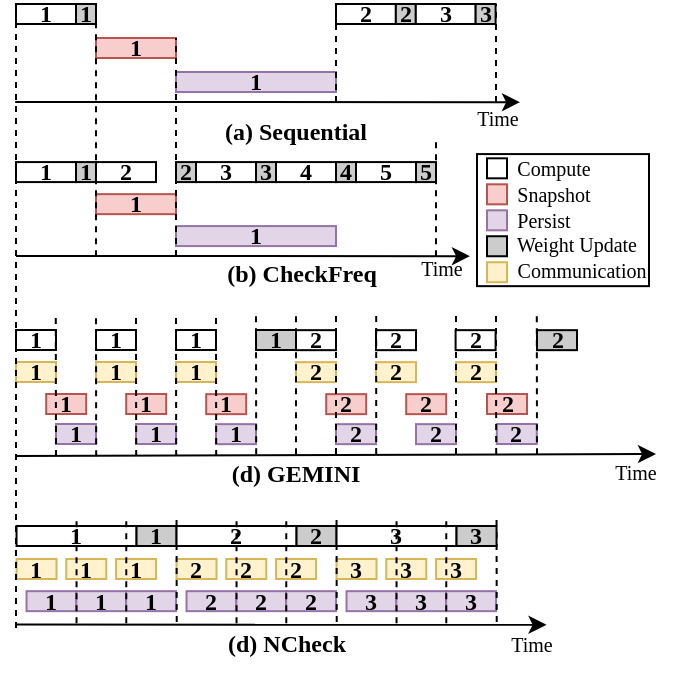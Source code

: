 <mxfile version="24.7.17">
  <diagram name="第 1 页" id="lblaSPw6iODvDSc-jWO1">
    <mxGraphModel dx="574" dy="317" grid="1" gridSize="10" guides="1" tooltips="1" connect="1" arrows="1" fold="1" page="1" pageScale="1" pageWidth="827" pageHeight="1169" math="0" shadow="0">
      <root>
        <mxCell id="0" />
        <mxCell id="1" parent="0" />
        <mxCell id="N47SgGlcZyZ_UvSWA4Ys-12" value="&lt;span style=&quot;font-weight: 700;&quot;&gt;1&lt;/span&gt;" style="whiteSpace=wrap;html=1;fillColor=#f8cecc;fontFamily=Times New Roman;strokeColor=#b85450;" parent="1" vertex="1">
          <mxGeometry x="365.1" y="605" width="20" height="10" as="geometry" />
        </mxCell>
        <mxCell id="N47SgGlcZyZ_UvSWA4Ys-13" value="1" style="whiteSpace=wrap;fillColor=#e1d5e7;fontSize=12;fontFamily=Times New Roman;fontStyle=1;labelPosition=center;verticalLabelPosition=middle;align=center;verticalAlign=middle;spacing=0;strokeColor=#9673a6;" parent="1" vertex="1">
          <mxGeometry x="370" y="620" width="20" height="10" as="geometry" />
        </mxCell>
        <mxCell id="fJmmpFzyFAi8Mp6fvbiu-1" value="" style="rounded=0;whiteSpace=wrap;html=1;" parent="1" vertex="1">
          <mxGeometry x="540.5" y="485.04" width="86" height="66.04" as="geometry" />
        </mxCell>
        <mxCell id="fJmmpFzyFAi8Mp6fvbiu-2" value="1" style="whiteSpace=wrap;fontFamily=Times New Roman;fontSize=12;fontStyle=1;labelPosition=center;verticalLabelPosition=middle;align=center;verticalAlign=middle;spacing=0;" parent="1" vertex="1">
          <mxGeometry x="310" y="410" width="30" height="10" as="geometry" />
        </mxCell>
        <mxCell id="fJmmpFzyFAi8Mp6fvbiu-3" value="1" style="whiteSpace=wrap;fillColor=#e1d5e7;fontFamily=Times New Roman;fontSize=12;fontStyle=1;labelPosition=center;verticalLabelPosition=middle;align=center;verticalAlign=middle;spacing=0;strokeColor=#9673a6;" parent="1" vertex="1">
          <mxGeometry x="390" y="444" width="80" height="10" as="geometry" />
        </mxCell>
        <mxCell id="fJmmpFzyFAi8Mp6fvbiu-4" value="1" style="whiteSpace=wrap;fillColor=#f8cecc;fontFamily=Times New Roman;fontSize=12;fontStyle=1;labelPosition=center;verticalLabelPosition=middle;align=center;verticalAlign=middle;spacing=0;strokeColor=#b85450;" parent="1" vertex="1">
          <mxGeometry x="350" y="427" width="40" height="10" as="geometry" />
        </mxCell>
        <mxCell id="fJmmpFzyFAi8Mp6fvbiu-5" value="" style="whiteSpace=wrap;html=1;aspect=fixed;fillColor=#FFFFFF;fontFamily=Times New Roman;" parent="1" vertex="1">
          <mxGeometry x="545.5" y="487.16" width="10" height="10" as="geometry" />
        </mxCell>
        <mxCell id="fJmmpFzyFAi8Mp6fvbiu-6" value="" style="whiteSpace=wrap;html=1;aspect=fixed;fillColor=#f8cecc;fontFamily=Times New Roman;strokeColor=#b85450;" parent="1" vertex="1">
          <mxGeometry x="545.5" y="500.16" width="10" height="10" as="geometry" />
        </mxCell>
        <mxCell id="fJmmpFzyFAi8Mp6fvbiu-7" value="" style="whiteSpace=wrap;html=1;aspect=fixed;fillColor=#fff2cc;fontFamily=Times New Roman;strokeColor=#d6b656;" parent="1" vertex="1">
          <mxGeometry x="545.5" y="539.12" width="10" height="10" as="geometry" />
        </mxCell>
        <mxCell id="fJmmpFzyFAi8Mp6fvbiu-8" value="" style="whiteSpace=wrap;html=1;aspect=fixed;fillColor=#e1d5e7;fontFamily=Times New Roman;strokeColor=#9673a6;" parent="1" vertex="1">
          <mxGeometry x="545.5" y="513.16" width="10" height="10" as="geometry" />
        </mxCell>
        <mxCell id="fJmmpFzyFAi8Mp6fvbiu-9" value="&lt;p style=&quot;line-height: 100%;&quot;&gt;&lt;font style=&quot;font-size: 10px;&quot;&gt;Compute&lt;/font&gt;&lt;/p&gt;" style="text;html=1;align=center;verticalAlign=middle;whiteSpace=wrap;rounded=0;fontFamily=Times New Roman;" parent="1" vertex="1">
          <mxGeometry x="553.5" y="487.16" width="50" height="10" as="geometry" />
        </mxCell>
        <mxCell id="fJmmpFzyFAi8Mp6fvbiu-10" value="&lt;p style=&quot;line-height: 100%;&quot;&gt;&lt;font style=&quot;font-size: 10px;&quot;&gt;Communication&lt;/font&gt;&lt;/p&gt;" style="text;html=1;align=center;verticalAlign=middle;whiteSpace=wrap;rounded=0;fontFamily=Times New Roman;" parent="1" vertex="1">
          <mxGeometry x="567.5" y="538.12" width="50" height="10" as="geometry" />
        </mxCell>
        <mxCell id="fJmmpFzyFAi8Mp6fvbiu-11" value="&lt;p style=&quot;line-height: 100%;&quot;&gt;&lt;span style=&quot;font-size: 10px;&quot;&gt;Snapshot&lt;/span&gt;&lt;/p&gt;" style="text;html=1;align=center;verticalAlign=middle;whiteSpace=wrap;rounded=0;fontFamily=Times New Roman;" parent="1" vertex="1">
          <mxGeometry x="553.5" y="500.16" width="50" height="10" as="geometry" />
        </mxCell>
        <mxCell id="fJmmpFzyFAi8Mp6fvbiu-12" value="&lt;p style=&quot;line-height: 100%;&quot;&gt;&lt;font style=&quot;font-size: 10px;&quot;&gt;Persist&lt;/font&gt;&lt;/p&gt;" style="text;html=1;align=center;verticalAlign=middle;whiteSpace=wrap;rounded=0;fontFamily=Times New Roman;" parent="1" vertex="1">
          <mxGeometry x="548.5" y="513.16" width="50" height="10" as="geometry" />
        </mxCell>
        <mxCell id="fJmmpFzyFAi8Mp6fvbiu-13" value="1" style="whiteSpace=wrap;fontFamily=Times New Roman;fontSize=12;fontStyle=1;labelPosition=center;verticalLabelPosition=middle;align=center;verticalAlign=middle;spacing=0;fillColor=#CCCCCC;" parent="1" vertex="1">
          <mxGeometry x="340" y="410" width="10" height="10" as="geometry" />
        </mxCell>
        <mxCell id="fJmmpFzyFAi8Mp6fvbiu-18" value="&lt;b&gt;(a) Sequential&lt;/b&gt;" style="text;html=1;align=center;verticalAlign=middle;whiteSpace=wrap;rounded=0;fontFamily=Times New Roman;fontSize=12;fontStyle=0;labelPosition=center;verticalLabelPosition=middle;spacing=0;" parent="1" vertex="1">
          <mxGeometry x="396.83" y="459.04" width="106.3" height="30" as="geometry" />
        </mxCell>
        <mxCell id="fJmmpFzyFAi8Mp6fvbiu-19" value="&lt;b&gt;(b) CheckFreq&lt;/b&gt;" style="text;html=1;align=center;verticalAlign=middle;whiteSpace=wrap;rounded=0;fontFamily=Times New Roman;fontSize=12;fontStyle=0;labelPosition=center;verticalLabelPosition=middle;spacing=0;" parent="1" vertex="1">
          <mxGeometry x="415.85" y="530.12" width="74.25" height="30" as="geometry" />
        </mxCell>
        <mxCell id="fJmmpFzyFAi8Mp6fvbiu-20" value="1" style="whiteSpace=wrap;fontSize=12;fontFamily=Times New Roman;fontStyle=1;labelPosition=center;verticalLabelPosition=middle;align=center;verticalAlign=middle;spacing=0;" parent="1" vertex="1">
          <mxGeometry x="310" y="489.04" width="30" height="10" as="geometry" />
        </mxCell>
        <mxCell id="fJmmpFzyFAi8Mp6fvbiu-21" value="1" style="whiteSpace=wrap;fillColor=#e1d5e7;fontSize=12;fontFamily=Times New Roman;fontStyle=1;labelPosition=center;verticalLabelPosition=middle;align=center;verticalAlign=middle;spacing=0;strokeColor=#9673a6;" parent="1" vertex="1">
          <mxGeometry x="390" y="521.04" width="80" height="10" as="geometry" />
        </mxCell>
        <mxCell id="fJmmpFzyFAi8Mp6fvbiu-22" value="1" style="whiteSpace=wrap;fillColor=#f8cecc;fontSize=12;fontFamily=Times New Roman;fontStyle=1;labelPosition=center;verticalLabelPosition=middle;align=center;verticalAlign=middle;spacing=0;strokeColor=#b85450;" parent="1" vertex="1">
          <mxGeometry x="350" y="505.08" width="40" height="10" as="geometry" />
        </mxCell>
        <mxCell id="fJmmpFzyFAi8Mp6fvbiu-24" value="1" style="whiteSpace=wrap;fontSize=12;fontFamily=Times New Roman;fontStyle=1;labelPosition=center;verticalLabelPosition=middle;align=center;verticalAlign=middle;spacing=0;fillColor=#CCCCCC;" parent="1" vertex="1">
          <mxGeometry x="340" y="489.04" width="10" height="10" as="geometry" />
        </mxCell>
        <mxCell id="fJmmpFzyFAi8Mp6fvbiu-25" value="2" style="whiteSpace=wrap;fontSize=12;fontFamily=Times New Roman;fontStyle=1;labelPosition=center;verticalLabelPosition=middle;align=center;verticalAlign=middle;spacing=0;" parent="1" vertex="1">
          <mxGeometry x="350" y="489.04" width="30" height="10" as="geometry" />
        </mxCell>
        <mxCell id="fJmmpFzyFAi8Mp6fvbiu-37" value="" style="whiteSpace=wrap;html=1;aspect=fixed;fontFamily=Times New Roman;fillStyle=auto;fillColor=#CCCCCC;" parent="1" vertex="1">
          <mxGeometry x="545.5" y="526.12" width="10" height="10" as="geometry" />
        </mxCell>
        <mxCell id="fJmmpFzyFAi8Mp6fvbiu-38" value="&lt;p style=&quot;line-height: 100%;&quot;&gt;&lt;font style=&quot;font-size: 10px;&quot;&gt;Weight Update&lt;/font&gt;&lt;/p&gt;" style="text;html=1;align=center;verticalAlign=middle;whiteSpace=wrap;rounded=0;fontFamily=Times New Roman;" parent="1" vertex="1">
          <mxGeometry x="554.5" y="525.04" width="71" height="10" as="geometry" />
        </mxCell>
        <mxCell id="fJmmpFzyFAi8Mp6fvbiu-40" value="&lt;b&gt;(d) GEMINI&lt;/b&gt;" style="text;html=1;align=center;verticalAlign=middle;whiteSpace=wrap;rounded=0;fontFamily=Times New Roman;" parent="1" vertex="1">
          <mxGeometry x="411.98" y="630" width="76" height="30" as="geometry" />
        </mxCell>
        <mxCell id="fJmmpFzyFAi8Mp6fvbiu-69" value="" style="endArrow=classic;html=1;rounded=0;" parent="1" edge="1">
          <mxGeometry width="50" height="50" relative="1" as="geometry">
            <mxPoint x="310" y="636" as="sourcePoint" />
            <mxPoint x="630" y="635" as="targetPoint" />
          </mxGeometry>
        </mxCell>
        <mxCell id="fJmmpFzyFAi8Mp6fvbiu-70" value="&lt;p style=&quot;line-height: 100%;&quot;&gt;&lt;font style=&quot;font-size: 10px;&quot;&gt;Time&lt;/font&gt;&lt;/p&gt;" style="text;html=1;align=center;verticalAlign=middle;whiteSpace=wrap;rounded=0;fontFamily=Times New Roman;" parent="1" vertex="1">
          <mxGeometry x="595" y="639" width="50" height="10" as="geometry" />
        </mxCell>
        <mxCell id="fJmmpFzyFAi8Mp6fvbiu-71" value="1" style="whiteSpace=wrap;fontSize=12;fontFamily=Times New Roman;fontStyle=1;labelPosition=center;verticalLabelPosition=middle;align=center;verticalAlign=middle;spacing=0;" parent="1" vertex="1">
          <mxGeometry x="310" y="573" width="20" height="10" as="geometry" />
        </mxCell>
        <mxCell id="fJmmpFzyFAi8Mp6fvbiu-72" value="1" style="whiteSpace=wrap;fontSize=12;fontFamily=Times New Roman;fontStyle=1;labelPosition=center;verticalLabelPosition=middle;align=center;verticalAlign=middle;spacing=0;fillColor=#CCCCCC;" parent="1" vertex="1">
          <mxGeometry x="430" y="573" width="20" height="10" as="geometry" />
        </mxCell>
        <mxCell id="fJmmpFzyFAi8Mp6fvbiu-73" value="1" style="whiteSpace=wrap;fillColor=#fff2cc;fontSize=12;fontFamily=Times New Roman;fontStyle=1;spacing=0;strokeColor=#d6b656;" parent="1" vertex="1">
          <mxGeometry x="310" y="589" width="20" height="10" as="geometry" />
        </mxCell>
        <mxCell id="fJmmpFzyFAi8Mp6fvbiu-100" value="" style="endArrow=classic;html=1;rounded=0;" parent="1" edge="1">
          <mxGeometry width="50" height="50" relative="1" as="geometry">
            <mxPoint x="310" y="536.04" as="sourcePoint" />
            <mxPoint x="537" y="536.08" as="targetPoint" />
          </mxGeometry>
        </mxCell>
        <mxCell id="fJmmpFzyFAi8Mp6fvbiu-101" value="&lt;p style=&quot;line-height: 100%;&quot;&gt;&lt;font style=&quot;font-size: 10px;&quot;&gt;Time&lt;/font&gt;&lt;/p&gt;" style="text;html=1;align=center;verticalAlign=middle;whiteSpace=wrap;rounded=0;fontFamily=Times New Roman;" parent="1" vertex="1">
          <mxGeometry x="498.4" y="537.04" width="50" height="10" as="geometry" />
        </mxCell>
        <mxCell id="fJmmpFzyFAi8Mp6fvbiu-102" value="" style="endArrow=classic;html=1;rounded=0;" parent="1" edge="1">
          <mxGeometry width="50" height="50" relative="1" as="geometry">
            <mxPoint x="309.6" y="459.04" as="sourcePoint" />
            <mxPoint x="562" y="459.08" as="targetPoint" />
          </mxGeometry>
        </mxCell>
        <mxCell id="fJmmpFzyFAi8Mp6fvbiu-103" value="&lt;p style=&quot;line-height: 100%;&quot;&gt;&lt;font style=&quot;font-size: 10px;&quot;&gt;Time&lt;/font&gt;&lt;/p&gt;" style="text;html=1;align=center;verticalAlign=middle;whiteSpace=wrap;rounded=0;fontFamily=Times New Roman;" parent="1" vertex="1">
          <mxGeometry x="525.5" y="462.04" width="50" height="10" as="geometry" />
        </mxCell>
        <mxCell id="fJmmpFzyFAi8Mp6fvbiu-108" value="" style="endArrow=none;html=1;rounded=0;dashed=1;" parent="1" edge="1">
          <mxGeometry width="50" height="50" relative="1" as="geometry">
            <mxPoint x="390" y="536" as="sourcePoint" />
            <mxPoint x="390" y="427" as="targetPoint" />
          </mxGeometry>
        </mxCell>
        <mxCell id="fJmmpFzyFAi8Mp6fvbiu-109" value="" style="endArrow=none;html=1;rounded=0;dashed=1;" parent="1" edge="1">
          <mxGeometry width="50" height="50" relative="1" as="geometry">
            <mxPoint x="520" y="536.08" as="sourcePoint" />
            <mxPoint x="520" y="479" as="targetPoint" />
          </mxGeometry>
        </mxCell>
        <mxCell id="N47SgGlcZyZ_UvSWA4Ys-2" value="1" style="whiteSpace=wrap;fillColor=#fff2cc;fontSize=12;fontFamily=Times New Roman;fontStyle=1;spacing=0;strokeColor=#d6b656;" parent="1" vertex="1">
          <mxGeometry x="350" y="589" width="20" height="10" as="geometry" />
        </mxCell>
        <mxCell id="N47SgGlcZyZ_UvSWA4Ys-3" value="1" style="whiteSpace=wrap;fillColor=#fff2cc;fontSize=12;fontFamily=Times New Roman;fontStyle=1;spacing=0;strokeColor=#d6b656;" parent="1" vertex="1">
          <mxGeometry x="390" y="589" width="20" height="10" as="geometry" />
        </mxCell>
        <mxCell id="fJmmpFzyFAi8Mp6fvbiu-26" value="2" style="whiteSpace=wrap;fontSize=12;fontFamily=Times New Roman;fontStyle=1;labelPosition=center;verticalLabelPosition=middle;align=center;verticalAlign=middle;spacing=0;fillColor=#CCCCCC;" parent="1" vertex="1">
          <mxGeometry x="390" y="489.04" width="10" height="10" as="geometry" />
        </mxCell>
        <mxCell id="fJmmpFzyFAi8Mp6fvbiu-27" value="3" style="whiteSpace=wrap;fontSize=12;fontFamily=Times New Roman;fontStyle=1;labelPosition=center;verticalLabelPosition=middle;align=center;verticalAlign=middle;spacing=0;" parent="1" vertex="1">
          <mxGeometry x="400" y="489.04" width="30" height="10" as="geometry" />
        </mxCell>
        <mxCell id="fJmmpFzyFAi8Mp6fvbiu-28" value="3" style="whiteSpace=wrap;fontSize=12;fontFamily=Times New Roman;fontStyle=1;labelPosition=center;verticalLabelPosition=middle;align=center;verticalAlign=middle;spacing=0;fillColor=#CCCCCC;" parent="1" vertex="1">
          <mxGeometry x="430" y="489.04" width="10" height="10" as="geometry" />
        </mxCell>
        <mxCell id="fJmmpFzyFAi8Mp6fvbiu-31" value="4" style="whiteSpace=wrap;fontSize=12;fontFamily=Times New Roman;fontStyle=1;labelPosition=center;verticalLabelPosition=middle;align=center;verticalAlign=middle;spacing=0;" parent="1" vertex="1">
          <mxGeometry x="440" y="489.04" width="30" height="10" as="geometry" />
        </mxCell>
        <mxCell id="fJmmpFzyFAi8Mp6fvbiu-34" value="5" style="whiteSpace=wrap;fontFamily=Times New Roman;fontSize=12;fontStyle=1;labelPosition=center;verticalLabelPosition=middle;align=center;verticalAlign=middle;spacing=0;" parent="1" vertex="1">
          <mxGeometry x="480" y="489.04" width="30" height="10" as="geometry" />
        </mxCell>
        <mxCell id="fJmmpFzyFAi8Mp6fvbiu-35" value="5" style="whiteSpace=wrap;fontFamily=Times New Roman;fontSize=12;fontStyle=1;labelPosition=center;verticalLabelPosition=middle;align=center;verticalAlign=middle;spacing=0;fillColor=#CCCCCC;" parent="1" vertex="1">
          <mxGeometry x="510" y="489.04" width="10" height="10" as="geometry" />
        </mxCell>
        <mxCell id="fJmmpFzyFAi8Mp6fvbiu-36" value="4" style="whiteSpace=wrap;fontSize=12;fontFamily=Times New Roman;fontStyle=1;labelPosition=center;verticalLabelPosition=middle;align=center;verticalAlign=middle;spacing=0;fillColor=#CCCCCC;" parent="1" vertex="1">
          <mxGeometry x="470" y="489.04" width="10" height="10" as="geometry" />
        </mxCell>
        <mxCell id="fJmmpFzyFAi8Mp6fvbiu-29" value="2" style="whiteSpace=wrap;fontFamily=Times New Roman;fontSize=12;fontStyle=1;labelPosition=center;verticalLabelPosition=middle;align=center;verticalAlign=middle;spacing=0;" parent="1" vertex="1">
          <mxGeometry x="470" y="410" width="29.925" height="10" as="geometry" />
        </mxCell>
        <mxCell id="fJmmpFzyFAi8Mp6fvbiu-30" value="2" style="whiteSpace=wrap;fontFamily=Times New Roman;fontSize=12;fontStyle=1;labelPosition=center;verticalLabelPosition=middle;align=center;verticalAlign=middle;spacing=0;fillColor=#CCCCCC;" parent="1" vertex="1">
          <mxGeometry x="499.925" y="410" width="9.975" height="10" as="geometry" />
        </mxCell>
        <mxCell id="fJmmpFzyFAi8Mp6fvbiu-32" value="3" style="whiteSpace=wrap;fontFamily=Times New Roman;fontSize=12;fontStyle=1;labelPosition=center;verticalLabelPosition=middle;align=center;verticalAlign=middle;spacing=0;movable=1;resizable=1;rotatable=1;deletable=1;editable=1;locked=0;connectable=1;" parent="1" vertex="1">
          <mxGeometry x="509.9" y="410" width="29.925" height="10" as="geometry" />
        </mxCell>
        <mxCell id="fJmmpFzyFAi8Mp6fvbiu-33" value="3" style="whiteSpace=wrap;fontFamily=Times New Roman;fontSize=12;fontStyle=1;labelPosition=center;verticalLabelPosition=middle;align=center;verticalAlign=middle;spacing=0;fillColor=#CCCCCC;" parent="1" vertex="1">
          <mxGeometry x="539.825" y="410" width="9.975" height="10" as="geometry" />
        </mxCell>
        <mxCell id="fJmmpFzyFAi8Mp6fvbiu-106" value="" style="endArrow=none;html=1;rounded=0;dashed=1;" parent="1" edge="1">
          <mxGeometry width="50" height="50" relative="1" as="geometry">
            <mxPoint x="550" y="459" as="sourcePoint" />
            <mxPoint x="550" y="410" as="targetPoint" />
          </mxGeometry>
        </mxCell>
        <mxCell id="N47SgGlcZyZ_UvSWA4Ys-1" value="" style="endArrow=none;html=1;rounded=0;dashed=1;" parent="1" edge="1">
          <mxGeometry width="50" height="50" relative="1" as="geometry">
            <mxPoint x="470.0" y="459" as="sourcePoint" />
            <mxPoint x="470.0" y="410" as="targetPoint" />
          </mxGeometry>
        </mxCell>
        <mxCell id="N47SgGlcZyZ_UvSWA4Ys-6" value="&lt;span style=&quot;font-weight: 700;&quot;&gt;1&lt;/span&gt;" style="whiteSpace=wrap;html=1;fillColor=#f8cecc;fontFamily=Times New Roman;strokeColor=#b85450;" parent="1" vertex="1">
          <mxGeometry x="325.1" y="605" width="20" height="10" as="geometry" />
        </mxCell>
        <mxCell id="N47SgGlcZyZ_UvSWA4Ys-7" value="1" style="whiteSpace=wrap;fillColor=#e1d5e7;fontSize=12;fontFamily=Times New Roman;fontStyle=1;labelPosition=center;verticalLabelPosition=middle;align=center;verticalAlign=middle;spacing=0;strokeColor=#9673a6;" parent="1" vertex="1">
          <mxGeometry x="330" y="620" width="20" height="10" as="geometry" />
        </mxCell>
        <mxCell id="c6i5zfgX7v_MsmKuw-x--34" value="1" style="whiteSpace=wrap;fontSize=12;fontFamily=Times New Roman;fontStyle=1;labelPosition=center;verticalLabelPosition=middle;align=center;verticalAlign=middle;spacing=0;" parent="1" vertex="1">
          <mxGeometry x="350" y="573" width="20" height="10" as="geometry" />
        </mxCell>
        <mxCell id="c6i5zfgX7v_MsmKuw-x--35" value="1" style="whiteSpace=wrap;fontSize=12;fontFamily=Times New Roman;fontStyle=1;labelPosition=center;verticalLabelPosition=middle;align=center;verticalAlign=middle;spacing=0;" parent="1" vertex="1">
          <mxGeometry x="390" y="573" width="20" height="10" as="geometry" />
        </mxCell>
        <mxCell id="N47SgGlcZyZ_UvSWA4Ys-16" value="&lt;span style=&quot;font-weight: 700;&quot;&gt;2&lt;/span&gt;" style="whiteSpace=wrap;html=1;fillColor=#f8cecc;fontFamily=Times New Roman;strokeColor=#b85450;" parent="1" vertex="1">
          <mxGeometry x="505.1" y="605.08" width="20" height="10" as="geometry" />
        </mxCell>
        <mxCell id="N47SgGlcZyZ_UvSWA4Ys-17" value="2" style="whiteSpace=wrap;fillColor=#e1d5e7;fontSize=12;fontFamily=Times New Roman;fontStyle=1;labelPosition=center;verticalLabelPosition=middle;align=center;verticalAlign=middle;spacing=0;strokeColor=#9673a6;" parent="1" vertex="1">
          <mxGeometry x="510" y="620.08" width="20" height="10" as="geometry" />
        </mxCell>
        <mxCell id="N47SgGlcZyZ_UvSWA4Ys-18" value="2" style="whiteSpace=wrap;fontSize=12;fontFamily=Times New Roman;fontStyle=1;labelPosition=center;verticalLabelPosition=middle;align=center;verticalAlign=middle;spacing=0;" parent="1" vertex="1">
          <mxGeometry x="450" y="573.08" width="20" height="10" as="geometry" />
        </mxCell>
        <mxCell id="N47SgGlcZyZ_UvSWA4Ys-19" value="2" style="whiteSpace=wrap;fontSize=12;fontFamily=Times New Roman;fontStyle=1;labelPosition=center;verticalLabelPosition=middle;align=center;verticalAlign=middle;spacing=0;fillColor=#CCCCCC;" parent="1" vertex="1">
          <mxGeometry x="570.5" y="573.08" width="20" height="10" as="geometry" />
        </mxCell>
        <mxCell id="N47SgGlcZyZ_UvSWA4Ys-20" value="2" style="whiteSpace=wrap;fillColor=#fff2cc;fontSize=12;fontFamily=Times New Roman;fontStyle=1;spacing=0;strokeColor=#d6b656;" parent="1" vertex="1">
          <mxGeometry x="450" y="589.08" width="20" height="10" as="geometry" />
        </mxCell>
        <mxCell id="N47SgGlcZyZ_UvSWA4Ys-21" value="2" style="whiteSpace=wrap;fillColor=#fff2cc;fontSize=12;fontFamily=Times New Roman;fontStyle=1;spacing=0;strokeColor=#d6b656;" parent="1" vertex="1">
          <mxGeometry x="490" y="589.08" width="20" height="10" as="geometry" />
        </mxCell>
        <mxCell id="N47SgGlcZyZ_UvSWA4Ys-22" value="2" style="whiteSpace=wrap;fillColor=#fff2cc;fontSize=12;fontFamily=Times New Roman;fontStyle=1;spacing=0;strokeColor=#d6b656;" parent="1" vertex="1">
          <mxGeometry x="530" y="589.08" width="20" height="10" as="geometry" />
        </mxCell>
        <mxCell id="N47SgGlcZyZ_UvSWA4Ys-23" value="&lt;span style=&quot;font-weight: 700;&quot;&gt;2&lt;/span&gt;" style="whiteSpace=wrap;html=1;fillColor=#f8cecc;fontFamily=Times New Roman;strokeColor=#b85450;" parent="1" vertex="1">
          <mxGeometry x="465.1" y="605.08" width="20" height="10" as="geometry" />
        </mxCell>
        <mxCell id="N47SgGlcZyZ_UvSWA4Ys-24" value="2" style="whiteSpace=wrap;fillColor=#e1d5e7;fontSize=12;fontFamily=Times New Roman;fontStyle=1;labelPosition=center;verticalLabelPosition=middle;align=center;verticalAlign=middle;spacing=0;strokeColor=#9673a6;" parent="1" vertex="1">
          <mxGeometry x="470" y="620.08" width="20" height="10" as="geometry" />
        </mxCell>
        <mxCell id="N47SgGlcZyZ_UvSWA4Ys-28" value="" style="endArrow=none;html=1;rounded=0;dashed=1;" parent="1" edge="1">
          <mxGeometry width="50" height="50" relative="1" as="geometry">
            <mxPoint x="530" y="635" as="sourcePoint" />
            <mxPoint x="530" y="566" as="targetPoint" />
          </mxGeometry>
        </mxCell>
        <mxCell id="c6i5zfgX7v_MsmKuw-x--36" value="2" style="whiteSpace=wrap;fontSize=12;fontFamily=Times New Roman;fontStyle=1;labelPosition=center;verticalLabelPosition=middle;align=center;verticalAlign=middle;spacing=0;" parent="1" vertex="1">
          <mxGeometry x="490" y="573.08" width="20" height="10" as="geometry" />
        </mxCell>
        <mxCell id="c6i5zfgX7v_MsmKuw-x--37" value="2" style="whiteSpace=wrap;fontSize=12;fontFamily=Times New Roman;fontStyle=1;labelPosition=center;verticalLabelPosition=middle;align=center;verticalAlign=middle;spacing=0;" parent="1" vertex="1">
          <mxGeometry x="529.8" y="573.08" width="20" height="10" as="geometry" />
        </mxCell>
        <mxCell id="c6i5zfgX7v_MsmKuw-x--40" value="&lt;span style=&quot;font-weight: 700;&quot;&gt;1&lt;/span&gt;" style="whiteSpace=wrap;html=1;fillColor=#f8cecc;fontFamily=Times New Roman;strokeColor=#b85450;" parent="1" vertex="1">
          <mxGeometry x="405.1" y="605.08" width="20" height="10" as="geometry" />
        </mxCell>
        <mxCell id="c6i5zfgX7v_MsmKuw-x--41" value="1" style="whiteSpace=wrap;fillColor=#e1d5e7;fontSize=12;fontFamily=Times New Roman;fontStyle=1;labelPosition=center;verticalLabelPosition=middle;align=center;verticalAlign=middle;spacing=0;strokeColor=#9673a6;" parent="1" vertex="1">
          <mxGeometry x="410" y="620.08" width="20" height="10" as="geometry" />
        </mxCell>
        <mxCell id="c6i5zfgX7v_MsmKuw-x--42" value="" style="endArrow=none;html=1;rounded=0;dashed=1;" parent="1" edge="1">
          <mxGeometry width="50" height="50" relative="1" as="geometry">
            <mxPoint x="430.1" y="635.08" as="sourcePoint" />
            <mxPoint x="430" y="565.58" as="targetPoint" />
          </mxGeometry>
        </mxCell>
        <mxCell id="c6i5zfgX7v_MsmKuw-x--43" value="&lt;span style=&quot;font-weight: 700;&quot;&gt;2&lt;/span&gt;" style="whiteSpace=wrap;html=1;fillColor=#f8cecc;fontFamily=Times New Roman;strokeColor=#b85450;" parent="1" vertex="1">
          <mxGeometry x="545.5" y="605" width="20" height="10" as="geometry" />
        </mxCell>
        <mxCell id="c6i5zfgX7v_MsmKuw-x--44" value="2" style="whiteSpace=wrap;fillColor=#e1d5e7;fontSize=12;fontFamily=Times New Roman;fontStyle=1;labelPosition=center;verticalLabelPosition=middle;align=center;verticalAlign=middle;spacing=0;strokeColor=#9673a6;" parent="1" vertex="1">
          <mxGeometry x="550.4" y="620" width="20" height="10" as="geometry" />
        </mxCell>
        <mxCell id="N47SgGlcZyZ_UvSWA4Ys-29" value="" style="endArrow=none;html=1;rounded=0;dashed=1;" parent="1" edge="1">
          <mxGeometry width="50" height="50" relative="1" as="geometry">
            <mxPoint x="550.1" y="635" as="sourcePoint" />
            <mxPoint x="550" y="565.08" as="targetPoint" />
          </mxGeometry>
        </mxCell>
        <mxCell id="c6i5zfgX7v_MsmKuw-x--45" value="" style="endArrow=none;html=1;rounded=0;dashed=1;" parent="1" edge="1">
          <mxGeometry width="50" height="50" relative="1" as="geometry">
            <mxPoint x="490.1" y="635" as="sourcePoint" />
            <mxPoint x="490.1" y="566" as="targetPoint" />
          </mxGeometry>
        </mxCell>
        <mxCell id="c6i5zfgX7v_MsmKuw-x--46" value="" style="endArrow=none;html=1;rounded=0;dashed=1;" parent="1" edge="1">
          <mxGeometry width="50" height="50" relative="1" as="geometry">
            <mxPoint x="470" y="635" as="sourcePoint" />
            <mxPoint x="470" y="566" as="targetPoint" />
          </mxGeometry>
        </mxCell>
        <mxCell id="c6i5zfgX7v_MsmKuw-x--47" value="" style="endArrow=none;html=1;rounded=0;dashed=1;" parent="1" edge="1">
          <mxGeometry width="50" height="50" relative="1" as="geometry">
            <mxPoint x="450" y="635.08" as="sourcePoint" />
            <mxPoint x="450" y="566.08" as="targetPoint" />
          </mxGeometry>
        </mxCell>
        <mxCell id="c6i5zfgX7v_MsmKuw-x--50" value="" style="endArrow=none;html=1;rounded=0;dashed=1;" parent="1" edge="1">
          <mxGeometry width="50" height="50" relative="1" as="geometry">
            <mxPoint x="410.1" y="636" as="sourcePoint" />
            <mxPoint x="410" y="566.5" as="targetPoint" />
          </mxGeometry>
        </mxCell>
        <mxCell id="c6i5zfgX7v_MsmKuw-x--51" value="" style="endArrow=none;html=1;rounded=0;dashed=1;" parent="1" edge="1">
          <mxGeometry width="50" height="50" relative="1" as="geometry">
            <mxPoint x="390.1" y="636" as="sourcePoint" />
            <mxPoint x="390" y="566.5" as="targetPoint" />
          </mxGeometry>
        </mxCell>
        <mxCell id="c6i5zfgX7v_MsmKuw-x--52" value="" style="endArrow=none;html=1;rounded=0;dashed=1;" parent="1" edge="1">
          <mxGeometry width="50" height="50" relative="1" as="geometry">
            <mxPoint x="370.1" y="636" as="sourcePoint" />
            <mxPoint x="370" y="566.5" as="targetPoint" />
          </mxGeometry>
        </mxCell>
        <mxCell id="c6i5zfgX7v_MsmKuw-x--53" value="" style="endArrow=none;html=1;rounded=0;dashed=1;" parent="1" edge="1">
          <mxGeometry width="50" height="50" relative="1" as="geometry">
            <mxPoint x="350.1" y="636.08" as="sourcePoint" />
            <mxPoint x="350" y="566.58" as="targetPoint" />
          </mxGeometry>
        </mxCell>
        <mxCell id="c6i5zfgX7v_MsmKuw-x--54" value="" style="endArrow=none;html=1;rounded=0;dashed=1;" parent="1" edge="1">
          <mxGeometry width="50" height="50" relative="1" as="geometry">
            <mxPoint x="329.99" y="636" as="sourcePoint" />
            <mxPoint x="329.89" y="566.5" as="targetPoint" />
          </mxGeometry>
        </mxCell>
        <mxCell id="c6i5zfgX7v_MsmKuw-x--55" value="" style="endArrow=none;html=1;rounded=0;dashed=1;" parent="1" edge="1">
          <mxGeometry width="50" height="50" relative="1" as="geometry">
            <mxPoint x="570.5" y="635.08" as="sourcePoint" />
            <mxPoint x="570.4" y="565.16" as="targetPoint" />
          </mxGeometry>
        </mxCell>
        <mxCell id="c6i5zfgX7v_MsmKuw-x--56" value="3" style="whiteSpace=wrap;fillColor=#fff2cc;fontSize=12;fontFamily=Times New Roman;fontStyle=1;spacing=0;strokeColor=#d6b656;" parent="1" vertex="1">
          <mxGeometry x="470.27" y="687.5" width="20" height="10" as="geometry" />
        </mxCell>
        <mxCell id="c6i5zfgX7v_MsmKuw-x--57" value="2" style="whiteSpace=wrap;fillColor=#fff2cc;fontSize=12;fontFamily=Times New Roman;fontStyle=1;spacing=0;strokeColor=#d6b656;" parent="1" vertex="1">
          <mxGeometry x="390.27" y="687.5" width="20" height="10" as="geometry" />
        </mxCell>
        <mxCell id="c6i5zfgX7v_MsmKuw-x--58" value="1" style="whiteSpace=wrap;fontSize=12;fontFamily=Times New Roman;fontStyle=1;labelPosition=center;verticalLabelPosition=middle;align=center;verticalAlign=middle;spacing=0;" parent="1" vertex="1">
          <mxGeometry x="310.27" y="671" width="60" height="10" as="geometry" />
        </mxCell>
        <mxCell id="c6i5zfgX7v_MsmKuw-x--59" value="1" style="whiteSpace=wrap;fillColor=#fff2cc;fontSize=12;fontFamily=Times New Roman;fontStyle=1;spacing=0;strokeColor=#d6b656;" parent="1" vertex="1">
          <mxGeometry x="360.04" y="687.5" width="20" height="10" as="geometry" />
        </mxCell>
        <mxCell id="c6i5zfgX7v_MsmKuw-x--60" value="1" style="whiteSpace=wrap;fillColor=#fff2cc;fontSize=12;fontFamily=Times New Roman;fontStyle=1;spacing=0;strokeColor=#d6b656;" parent="1" vertex="1">
          <mxGeometry x="335.14" y="687.5" width="20" height="10" as="geometry" />
        </mxCell>
        <mxCell id="c6i5zfgX7v_MsmKuw-x--61" value="&lt;b&gt;(d) NCheck&lt;/b&gt;" style="text;html=1;align=center;verticalAlign=middle;whiteSpace=wrap;rounded=0;fontFamily=Times New Roman;spacing=0;" parent="1" vertex="1">
          <mxGeometry x="368.17" y="719.58" width="155" height="21.54" as="geometry" />
        </mxCell>
        <mxCell id="c6i5zfgX7v_MsmKuw-x--62" value="" style="endArrow=classic;html=1;rounded=0;" parent="1" edge="1">
          <mxGeometry width="50" height="50" relative="1" as="geometry">
            <mxPoint x="310.17" y="720.31" as="sourcePoint" />
            <mxPoint x="575.27" y="720.39" as="targetPoint" />
          </mxGeometry>
        </mxCell>
        <mxCell id="c6i5zfgX7v_MsmKuw-x--63" value="&lt;p style=&quot;line-height: 100%;&quot;&gt;&lt;font style=&quot;font-size: 10px;&quot;&gt;Time&lt;/font&gt;&lt;/p&gt;" style="text;html=1;align=center;verticalAlign=middle;whiteSpace=wrap;rounded=0;fontFamily=Times New Roman;" parent="1" vertex="1">
          <mxGeometry x="542.5" y="725.35" width="50" height="10" as="geometry" />
        </mxCell>
        <mxCell id="c6i5zfgX7v_MsmKuw-x--64" value="1" style="whiteSpace=wrap;fillColor=#fff2cc;fontSize=12;fontFamily=Times New Roman;fontStyle=1;spacing=0;strokeColor=#d6b656;" parent="1" vertex="1">
          <mxGeometry x="310.27" y="687.5" width="20" height="10" as="geometry" />
        </mxCell>
        <mxCell id="c6i5zfgX7v_MsmKuw-x--65" value="1" style="whiteSpace=wrap;fillColor=#e1d5e7;fontSize=12;fontFamily=Times New Roman;fontStyle=1;labelPosition=center;verticalLabelPosition=middle;align=center;verticalAlign=middle;spacing=0;strokeColor=#9673a6;" parent="1" vertex="1">
          <mxGeometry x="315.27" y="703.58" width="25" height="10" as="geometry" />
        </mxCell>
        <mxCell id="c6i5zfgX7v_MsmKuw-x--66" value="1" style="whiteSpace=wrap;fillColor=#e1d5e7;fontSize=12;fontFamily=Times New Roman;fontStyle=1;labelPosition=center;verticalLabelPosition=middle;align=center;verticalAlign=middle;spacing=0;strokeColor=#9673a6;" parent="1" vertex="1">
          <mxGeometry x="340.14" y="703.58" width="25" height="10" as="geometry" />
        </mxCell>
        <mxCell id="c6i5zfgX7v_MsmKuw-x--67" value="1" style="whiteSpace=wrap;fillColor=#e1d5e7;fontSize=12;fontFamily=Times New Roman;fontStyle=1;labelPosition=center;verticalLabelPosition=middle;align=center;verticalAlign=middle;spacing=0;strokeColor=#9673a6;" parent="1" vertex="1">
          <mxGeometry x="365.04" y="703.58" width="25" height="10" as="geometry" />
        </mxCell>
        <mxCell id="c6i5zfgX7v_MsmKuw-x--68" value="" style="endArrow=none;html=1;rounded=0;dashed=1;" parent="1" edge="1">
          <mxGeometry width="50" height="50" relative="1" as="geometry">
            <mxPoint x="340.27" y="719.58" as="sourcePoint" />
            <mxPoint x="340.27" y="668.58" as="targetPoint" />
          </mxGeometry>
        </mxCell>
        <mxCell id="c6i5zfgX7v_MsmKuw-x--69" value="" style="endArrow=none;html=1;rounded=0;dashed=1;" parent="1" edge="1">
          <mxGeometry width="50" height="50" relative="1" as="geometry">
            <mxPoint x="365.14" y="719.58" as="sourcePoint" />
            <mxPoint x="365.14" y="668.58" as="targetPoint" />
          </mxGeometry>
        </mxCell>
        <mxCell id="c6i5zfgX7v_MsmKuw-x--70" value="" style="endArrow=none;html=1;rounded=0;dashed=1;" parent="1" edge="1">
          <mxGeometry width="50" height="50" relative="1" as="geometry">
            <mxPoint x="390.37" y="719" as="sourcePoint" />
            <mxPoint x="390.27" y="668" as="targetPoint" />
          </mxGeometry>
        </mxCell>
        <mxCell id="c6i5zfgX7v_MsmKuw-x--71" value="1" style="whiteSpace=wrap;fontSize=12;fontFamily=Times New Roman;fontStyle=1;labelPosition=center;verticalLabelPosition=middle;align=center;verticalAlign=middle;spacing=0;fillColor=#CCCCCC;" parent="1" vertex="1">
          <mxGeometry x="370.27" y="671" width="20" height="10" as="geometry" />
        </mxCell>
        <mxCell id="c6i5zfgX7v_MsmKuw-x--72" value="2" style="whiteSpace=wrap;fontSize=12;fontFamily=Times New Roman;fontStyle=1;labelPosition=center;verticalLabelPosition=middle;align=center;verticalAlign=middle;spacing=0;" parent="1" vertex="1">
          <mxGeometry x="390.27" y="671" width="60" height="10" as="geometry" />
        </mxCell>
        <mxCell id="c6i5zfgX7v_MsmKuw-x--73" value="2" style="whiteSpace=wrap;fillColor=#fff2cc;fontSize=12;fontFamily=Times New Roman;fontStyle=1;spacing=0;strokeColor=#d6b656;" parent="1" vertex="1">
          <mxGeometry x="440.04" y="687.5" width="20" height="10" as="geometry" />
        </mxCell>
        <mxCell id="c6i5zfgX7v_MsmKuw-x--74" value="2" style="whiteSpace=wrap;fillColor=#fff2cc;fontSize=12;fontFamily=Times New Roman;fontStyle=1;spacing=0;strokeColor=#d6b656;" parent="1" vertex="1">
          <mxGeometry x="415.14" y="687.5" width="20" height="10" as="geometry" />
        </mxCell>
        <mxCell id="c6i5zfgX7v_MsmKuw-x--75" value="2" style="whiteSpace=wrap;fillColor=#e1d5e7;fontSize=12;fontFamily=Times New Roman;fontStyle=1;labelPosition=center;verticalLabelPosition=middle;align=center;verticalAlign=middle;spacing=0;strokeColor=#9673a6;" parent="1" vertex="1">
          <mxGeometry x="395.27" y="703.58" width="25" height="10" as="geometry" />
        </mxCell>
        <mxCell id="c6i5zfgX7v_MsmKuw-x--76" value="2" style="whiteSpace=wrap;fillColor=#e1d5e7;fontSize=12;fontFamily=Times New Roman;fontStyle=1;labelPosition=center;verticalLabelPosition=middle;align=center;verticalAlign=middle;spacing=0;strokeColor=#9673a6;" parent="1" vertex="1">
          <mxGeometry x="420.14" y="703.58" width="25" height="10" as="geometry" />
        </mxCell>
        <mxCell id="c6i5zfgX7v_MsmKuw-x--77" value="2" style="whiteSpace=wrap;fillColor=#e1d5e7;fontSize=12;fontFamily=Times New Roman;fontStyle=1;labelPosition=center;verticalLabelPosition=middle;align=center;verticalAlign=middle;spacing=0;strokeColor=#9673a6;" parent="1" vertex="1">
          <mxGeometry x="445.04" y="703.58" width="25" height="10" as="geometry" />
        </mxCell>
        <mxCell id="c6i5zfgX7v_MsmKuw-x--78" value="" style="endArrow=none;html=1;rounded=0;dashed=1;" parent="1" edge="1">
          <mxGeometry width="50" height="50" relative="1" as="geometry">
            <mxPoint x="420.27" y="719.58" as="sourcePoint" />
            <mxPoint x="420.27" y="668.58" as="targetPoint" />
          </mxGeometry>
        </mxCell>
        <mxCell id="c6i5zfgX7v_MsmKuw-x--79" value="" style="endArrow=none;html=1;rounded=0;dashed=1;" parent="1" edge="1">
          <mxGeometry width="50" height="50" relative="1" as="geometry">
            <mxPoint x="445.14" y="719.58" as="sourcePoint" />
            <mxPoint x="445.14" y="668.58" as="targetPoint" />
          </mxGeometry>
        </mxCell>
        <mxCell id="c6i5zfgX7v_MsmKuw-x--80" value="" style="endArrow=none;html=1;rounded=0;dashed=1;" parent="1" edge="1">
          <mxGeometry width="50" height="50" relative="1" as="geometry">
            <mxPoint x="470.37" y="719" as="sourcePoint" />
            <mxPoint x="470.27" y="668" as="targetPoint" />
          </mxGeometry>
        </mxCell>
        <mxCell id="c6i5zfgX7v_MsmKuw-x--81" value="2" style="whiteSpace=wrap;fontSize=12;fontFamily=Times New Roman;fontStyle=1;labelPosition=center;verticalLabelPosition=middle;align=center;verticalAlign=middle;spacing=0;fillColor=#CCCCCC;" parent="1" vertex="1">
          <mxGeometry x="450.27" y="671" width="20" height="10" as="geometry" />
        </mxCell>
        <mxCell id="c6i5zfgX7v_MsmKuw-x--82" value="3" style="whiteSpace=wrap;fontSize=12;fontFamily=Times New Roman;fontStyle=1;labelPosition=center;verticalLabelPosition=middle;align=center;verticalAlign=middle;spacing=0;" parent="1" vertex="1">
          <mxGeometry x="470.27" y="671" width="60" height="10" as="geometry" />
        </mxCell>
        <mxCell id="c6i5zfgX7v_MsmKuw-x--83" value="3" style="whiteSpace=wrap;fillColor=#fff2cc;fontSize=12;fontFamily=Times New Roman;fontStyle=1;spacing=0;strokeColor=#d6b656;" parent="1" vertex="1">
          <mxGeometry x="520.04" y="687.5" width="20" height="10" as="geometry" />
        </mxCell>
        <mxCell id="c6i5zfgX7v_MsmKuw-x--84" value="3" style="whiteSpace=wrap;fillColor=#fff2cc;fontSize=12;fontFamily=Times New Roman;fontStyle=1;spacing=0;strokeColor=#d6b656;" parent="1" vertex="1">
          <mxGeometry x="495.14" y="687.5" width="20" height="10" as="geometry" />
        </mxCell>
        <mxCell id="c6i5zfgX7v_MsmKuw-x--85" value="3" style="whiteSpace=wrap;fillColor=#e1d5e7;fontSize=12;fontFamily=Times New Roman;fontStyle=1;labelPosition=center;verticalLabelPosition=middle;align=center;verticalAlign=middle;spacing=0;strokeColor=#9673a6;" parent="1" vertex="1">
          <mxGeometry x="475.27" y="703.58" width="25" height="10" as="geometry" />
        </mxCell>
        <mxCell id="c6i5zfgX7v_MsmKuw-x--86" value="3" style="whiteSpace=wrap;fillColor=#e1d5e7;fontSize=12;fontFamily=Times New Roman;fontStyle=1;labelPosition=center;verticalLabelPosition=middle;align=center;verticalAlign=middle;spacing=0;strokeColor=#9673a6;" parent="1" vertex="1">
          <mxGeometry x="500.14" y="703.58" width="25" height="10" as="geometry" />
        </mxCell>
        <mxCell id="c6i5zfgX7v_MsmKuw-x--87" value="3" style="whiteSpace=wrap;fillColor=#e1d5e7;fontSize=12;fontFamily=Times New Roman;fontStyle=1;labelPosition=center;verticalLabelPosition=middle;align=center;verticalAlign=middle;spacing=0;strokeColor=#9673a6;" parent="1" vertex="1">
          <mxGeometry x="525.04" y="703.58" width="25" height="10" as="geometry" />
        </mxCell>
        <mxCell id="c6i5zfgX7v_MsmKuw-x--88" value="" style="endArrow=none;html=1;rounded=0;dashed=1;" parent="1" edge="1">
          <mxGeometry width="50" height="50" relative="1" as="geometry">
            <mxPoint x="500.27" y="719.58" as="sourcePoint" />
            <mxPoint x="500.27" y="668.58" as="targetPoint" />
          </mxGeometry>
        </mxCell>
        <mxCell id="c6i5zfgX7v_MsmKuw-x--89" value="" style="endArrow=none;html=1;rounded=0;dashed=1;" parent="1" edge="1">
          <mxGeometry width="50" height="50" relative="1" as="geometry">
            <mxPoint x="525.14" y="719.58" as="sourcePoint" />
            <mxPoint x="525.14" y="668.58" as="targetPoint" />
          </mxGeometry>
        </mxCell>
        <mxCell id="c6i5zfgX7v_MsmKuw-x--90" value="" style="endArrow=none;html=1;rounded=0;dashed=1;" parent="1" edge="1">
          <mxGeometry width="50" height="50" relative="1" as="geometry">
            <mxPoint x="550.37" y="719" as="sourcePoint" />
            <mxPoint x="550.27" y="668" as="targetPoint" />
          </mxGeometry>
        </mxCell>
        <mxCell id="c6i5zfgX7v_MsmKuw-x--91" value="3" style="whiteSpace=wrap;fontSize=12;fontFamily=Times New Roman;fontStyle=1;labelPosition=center;verticalLabelPosition=middle;align=center;verticalAlign=middle;spacing=0;fillColor=#CCCCCC;" parent="1" vertex="1">
          <mxGeometry x="530.27" y="671" width="20" height="10" as="geometry" />
        </mxCell>
        <mxCell id="fJmmpFzyFAi8Mp6fvbiu-114" value="" style="endArrow=none;html=1;rounded=0;dashed=1;" parent="1" edge="1">
          <mxGeometry width="50" height="50" relative="1" as="geometry">
            <mxPoint x="310" y="722" as="sourcePoint" />
            <mxPoint x="310" y="410" as="targetPoint" />
          </mxGeometry>
        </mxCell>
        <mxCell id="fJmmpFzyFAi8Mp6fvbiu-107" value="" style="endArrow=none;html=1;rounded=0;dashed=1;" parent="1" edge="1">
          <mxGeometry width="50" height="50" relative="1" as="geometry">
            <mxPoint x="350" y="536.12" as="sourcePoint" />
            <mxPoint x="350" y="410" as="targetPoint" />
          </mxGeometry>
        </mxCell>
      </root>
    </mxGraphModel>
  </diagram>
</mxfile>
